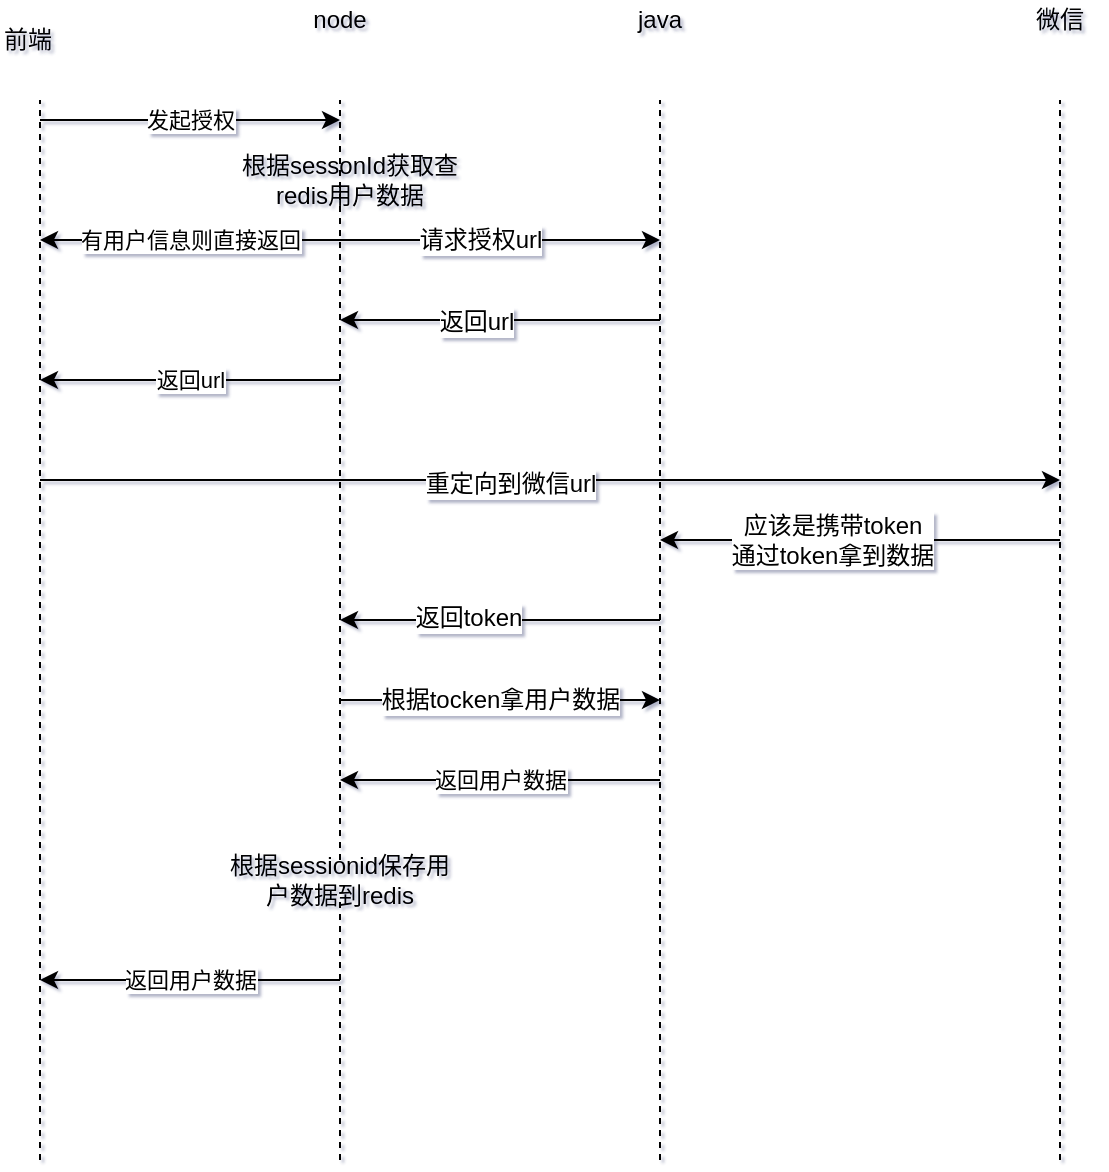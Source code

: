<mxfile version="11.3.0" type="github" pages="1"><diagram id="wIfdWloKgq8y6SC2aOEx" name="第 1 页"><mxGraphModel dx="1024" dy="534" grid="1" gridSize="10" guides="1" tooltips="1" connect="1" arrows="1" fold="1" page="1" pageScale="1" pageWidth="827" pageHeight="1169" background="#ffffff" math="0" shadow="1"><root><mxCell id="0"/><mxCell id="1" parent="0"/><mxCell id="MqMEeQIGeXdiOwEbMDZg-1" value="" style="endArrow=none;dashed=1;html=1;" parent="1" edge="1"><mxGeometry width="50" height="50" relative="1" as="geometry"><mxPoint x="170" y="610" as="sourcePoint"/><mxPoint x="170" y="80" as="targetPoint"/></mxGeometry></mxCell><mxCell id="MqMEeQIGeXdiOwEbMDZg-2" value="" style="endArrow=none;dashed=1;html=1;" parent="1" edge="1" source="MqMEeQIGeXdiOwEbMDZg-28"><mxGeometry width="50" height="50" relative="1" as="geometry"><mxPoint x="320" y="610" as="sourcePoint"/><mxPoint x="320" y="80" as="targetPoint"/></mxGeometry></mxCell><mxCell id="MqMEeQIGeXdiOwEbMDZg-3" value="" style="endArrow=none;dashed=1;html=1;" parent="1" edge="1"><mxGeometry width="50" height="50" relative="1" as="geometry"><mxPoint x="480" y="610" as="sourcePoint"/><mxPoint x="480" y="80" as="targetPoint"/></mxGeometry></mxCell><mxCell id="MqMEeQIGeXdiOwEbMDZg-4" value="" style="endArrow=none;dashed=1;html=1;" parent="1" edge="1"><mxGeometry width="50" height="50" relative="1" as="geometry"><mxPoint x="680" y="610" as="sourcePoint"/><mxPoint x="680" y="80" as="targetPoint"/></mxGeometry></mxCell><mxCell id="MqMEeQIGeXdiOwEbMDZg-5" value="前端" style="text;html=1;resizable=0;points=[];autosize=1;align=left;verticalAlign=top;spacingTop=-4;" parent="1" vertex="1"><mxGeometry x="150" y="40" width="40" height="20" as="geometry"/></mxCell><mxCell id="MqMEeQIGeXdiOwEbMDZg-6" value="java" style="text;html=1;strokeColor=none;fillColor=none;align=center;verticalAlign=middle;whiteSpace=wrap;rounded=0;" parent="1" vertex="1"><mxGeometry x="460" y="30" width="40" height="20" as="geometry"/></mxCell><mxCell id="MqMEeQIGeXdiOwEbMDZg-7" value="node" style="text;html=1;strokeColor=none;fillColor=none;align=center;verticalAlign=middle;whiteSpace=wrap;rounded=0;" parent="1" vertex="1"><mxGeometry x="300" y="30" width="40" height="20" as="geometry"/></mxCell><mxCell id="MqMEeQIGeXdiOwEbMDZg-9" value="微信" style="text;html=1;strokeColor=none;fillColor=none;align=center;verticalAlign=middle;whiteSpace=wrap;rounded=0;" parent="1" vertex="1"><mxGeometry x="660" y="30" width="40" height="20" as="geometry"/></mxCell><mxCell id="MqMEeQIGeXdiOwEbMDZg-11" value="发起授权" style="endArrow=classic;html=1;" parent="1" edge="1"><mxGeometry width="50" height="50" relative="1" as="geometry"><mxPoint x="170" y="90" as="sourcePoint"/><mxPoint x="320" y="90" as="targetPoint"/></mxGeometry></mxCell><mxCell id="MqMEeQIGeXdiOwEbMDZg-12" value="有用户信息则直接返回" style="endArrow=classic;html=1;" parent="1" edge="1"><mxGeometry width="50" height="50" relative="1" as="geometry"><mxPoint x="320" y="150" as="sourcePoint"/><mxPoint x="170" y="150" as="targetPoint"/></mxGeometry></mxCell><mxCell id="MqMEeQIGeXdiOwEbMDZg-13" value="" style="endArrow=classic;html=1;" parent="1" edge="1"><mxGeometry width="50" height="50" relative="1" as="geometry"><mxPoint x="320" y="150" as="sourcePoint"/><mxPoint x="480" y="150" as="targetPoint"/></mxGeometry></mxCell><mxCell id="MqMEeQIGeXdiOwEbMDZg-15" value="请求授权url" style="text;html=1;resizable=0;points=[];align=center;verticalAlign=middle;labelBackgroundColor=#ffffff;" parent="MqMEeQIGeXdiOwEbMDZg-13" vertex="1" connectable="0"><mxGeometry x="0.375" relative="1" as="geometry"><mxPoint x="-40" as="offset"/></mxGeometry></mxCell><mxCell id="MqMEeQIGeXdiOwEbMDZg-14" value="根据sessonId获取查redis用户数据" style="text;html=1;strokeColor=none;fillColor=none;align=center;verticalAlign=middle;whiteSpace=wrap;rounded=0;" parent="1" vertex="1"><mxGeometry x="260" y="110" width="130" height="20" as="geometry"/></mxCell><mxCell id="MqMEeQIGeXdiOwEbMDZg-16" value="" style="endArrow=classic;html=1;" parent="1" edge="1"><mxGeometry width="50" height="50" relative="1" as="geometry"><mxPoint x="480" y="190" as="sourcePoint"/><mxPoint x="320" y="190" as="targetPoint"/></mxGeometry></mxCell><mxCell id="MqMEeQIGeXdiOwEbMDZg-17" value="返回url" style="text;html=1;resizable=0;points=[];align=center;verticalAlign=middle;labelBackgroundColor=#ffffff;" parent="MqMEeQIGeXdiOwEbMDZg-16" vertex="1" connectable="0"><mxGeometry x="0.15" y="1" relative="1" as="geometry"><mxPoint as="offset"/></mxGeometry></mxCell><mxCell id="MqMEeQIGeXdiOwEbMDZg-25" value="" style="endArrow=classic;html=1;" parent="1" edge="1"><mxGeometry width="50" height="50" relative="1" as="geometry"><mxPoint x="320" y="380" as="sourcePoint"/><mxPoint x="480" y="380" as="targetPoint"/></mxGeometry></mxCell><mxCell id="MqMEeQIGeXdiOwEbMDZg-26" value="根据tocken拿用户数据" style="text;html=1;resizable=0;points=[];align=center;verticalAlign=middle;labelBackgroundColor=#ffffff;" parent="MqMEeQIGeXdiOwEbMDZg-25" vertex="1" connectable="0"><mxGeometry x="-0.175" y="1" relative="1" as="geometry"><mxPoint x="14" y="1" as="offset"/></mxGeometry></mxCell><mxCell id="MqMEeQIGeXdiOwEbMDZg-27" value="返回用户数据" style="endArrow=classic;html=1;" parent="1" edge="1"><mxGeometry width="50" height="50" relative="1" as="geometry"><mxPoint x="480" y="420" as="sourcePoint"/><mxPoint x="320" y="420" as="targetPoint"/></mxGeometry></mxCell><mxCell id="MqMEeQIGeXdiOwEbMDZg-29" value="返回用户数据" style="endArrow=classic;html=1;" parent="1" edge="1"><mxGeometry width="50" height="50" relative="1" as="geometry"><mxPoint x="320" y="520" as="sourcePoint"/><mxPoint x="170" y="520" as="targetPoint"/></mxGeometry></mxCell><mxCell id="r-9xoEtYLE-O2EIXflFb-1" value="返回url" style="endArrow=classic;html=1;" edge="1" parent="1"><mxGeometry width="50" height="50" relative="1" as="geometry"><mxPoint x="320" y="220" as="sourcePoint"/><mxPoint x="170" y="220" as="targetPoint"/></mxGeometry></mxCell><mxCell id="r-9xoEtYLE-O2EIXflFb-3" value="" style="endArrow=classic;html=1;" edge="1" parent="1"><mxGeometry width="50" height="50" relative="1" as="geometry"><mxPoint x="170" y="270" as="sourcePoint"/><mxPoint x="680" y="270" as="targetPoint"/></mxGeometry></mxCell><mxCell id="r-9xoEtYLE-O2EIXflFb-5" value="&lt;span style=&quot;font-family: &amp;#34;helvetica&amp;#34; , &amp;#34;arial&amp;#34; , sans-serif ; font-size: 0px ; background-color: rgb(248 , 249 , 250)&quot;&gt;%3CmxGraphModel%3E%3Croot%3E%3CmxCell%20id%3D%220%22%2F%3E%3CmxCell%20id%3D%221%22%20parent%3D%220%22%2F%3E%3CmxCell%20id%3D%222%22%20value%3D%22%E9%87%8D%E5%AE%9A%E5%90%91%22%20style%3D%22text%3Bhtml%3D1%3BstrokeColor%3Dnone%3BfillColor%3Dnone%3Balign%3Dcenter%3BverticalAlign%3Dmiddle%3BwhiteSpace%3Dwrap%3Brounded%3D0%3B%22%20vertex%3D%221%22%20parent%3D%221%22%3E%3CmxGeometry%20x%3D%22300%22%20y%3D%22230%22%20width%3D%2240%22%20height%3D%2220%22%20as%3D%22geometry%22%2F%3E%3C%2FmxCell%3E%3C%2Froot%3E%3C%2FmxGraphModel%3E&lt;/span&gt;" style="text;html=1;resizable=0;points=[];align=center;verticalAlign=middle;labelBackgroundColor=#ffffff;" vertex="1" connectable="0" parent="r-9xoEtYLE-O2EIXflFb-3"><mxGeometry x="-0.041" y="3" relative="1" as="geometry"><mxPoint as="offset"/></mxGeometry></mxCell><mxCell id="r-9xoEtYLE-O2EIXflFb-6" value="&lt;span style=&quot;font-family: &amp;#34;helvetica&amp;#34; , &amp;#34;arial&amp;#34; , sans-serif ; font-size: 0px ; background-color: rgb(248 , 249 , 250)&quot;&gt;%3CmxGraphModel%3E%3Croot%3E%3CmxCell%20id%3D%220%22%2F%3E%3CmxCell%20id%3D%221%22%20parent%3D%220%22%2F%3E%3CmxCell%20id%3D%222%22%20value%3D%22%E9%87%8D%E5%AE%9A%E5%90%91%22%20style%3D%22text%3Bhtml%3D1%3BstrokeColor%3Dnone%3BfillColor%3Dnone%3Balign%3Dcenter%3BverticalAlign%3Dmiddle%3BwhiteSpace%3Dwrap%3Brounded%3D0%3B%22%20vertex%3D%221%22%20parent%3D%221%22%3E%3CmxGeometry%20x%3D%22300%22%20y%3D%22230%22%20width%3D%2240%22%20height%3D%2220%22%20as%3D%22geometry%22%2F%3E%3C%2FmxCell%3E%3C%2Froot%3E%3C%2FmxGraphModel%3E&lt;/span&gt;&lt;span style=&quot;font-family: &amp;#34;helvetica&amp;#34; , &amp;#34;arial&amp;#34; , sans-serif ; font-size: 0px ; background-color: rgb(248 , 249 , 250)&quot;&gt;%3CmxGraphModel%3E%3Croot%3E%3CmxCell%20id%3D%220%22%2F%3E%3CmxCell%20id%3D%221%22%20parent%3D%220%22%2F%3E%3CmxCell%20id%3D%222%22%20value%3D%22%E9%87%8D%E5%AE%9A%E5%90%91%22%20style%3D%22text%3Bhtml%3D1%3BstrokeColor%3Dnone%3BfillColor%3Dnone%3Balign%3Dcenter%3BverticalAlign%3Dmiddle%3BwhiteSpace%3Dwrap%3Brounded%3D0%3B%22%20vertex%3D%221%22%20parent%3D%221%22%3E%3CmxGeometry%20x%3D%22300%22%20y%3D%22230%22%20width%3D%2240%22%20height%3D%2220%22%20as%3D%22geometry%22%2F%3E%3C%2FmxCell%3E%3C%2Froot%3E%3C%2FmxGraphModel%3E&lt;/span&gt;" style="text;html=1;resizable=0;points=[];align=center;verticalAlign=middle;labelBackgroundColor=#ffffff;" vertex="1" connectable="0" parent="r-9xoEtYLE-O2EIXflFb-3"><mxGeometry x="-0.057" y="1" relative="1" as="geometry"><mxPoint as="offset"/></mxGeometry></mxCell><mxCell id="r-9xoEtYLE-O2EIXflFb-7" value="重定向到微信url" style="text;html=1;resizable=0;points=[];align=center;verticalAlign=middle;labelBackgroundColor=#ffffff;" vertex="1" connectable="0" parent="r-9xoEtYLE-O2EIXflFb-3"><mxGeometry x="-0.08" y="-2" relative="1" as="geometry"><mxPoint as="offset"/></mxGeometry></mxCell><mxCell id="r-9xoEtYLE-O2EIXflFb-4" value="" style="endArrow=classic;html=1;" edge="1" parent="1"><mxGeometry width="50" height="50" relative="1" as="geometry"><mxPoint x="680" y="300" as="sourcePoint"/><mxPoint x="480" y="300" as="targetPoint"/></mxGeometry></mxCell><mxCell id="r-9xoEtYLE-O2EIXflFb-8" value="应该是携带token&lt;br&gt;通过token拿到数据" style="text;html=1;resizable=0;points=[];align=center;verticalAlign=middle;labelBackgroundColor=#ffffff;" vertex="1" connectable="0" parent="r-9xoEtYLE-O2EIXflFb-4"><mxGeometry x="0.144" relative="1" as="geometry"><mxPoint as="offset"/></mxGeometry></mxCell><mxCell id="r-9xoEtYLE-O2EIXflFb-9" value="" style="endArrow=classic;html=1;" edge="1" parent="1"><mxGeometry width="50" height="50" relative="1" as="geometry"><mxPoint x="480" y="340" as="sourcePoint"/><mxPoint x="320" y="340" as="targetPoint"/></mxGeometry></mxCell><mxCell id="r-9xoEtYLE-O2EIXflFb-10" value="返回token" style="text;html=1;resizable=0;points=[];align=center;verticalAlign=middle;labelBackgroundColor=#ffffff;" vertex="1" connectable="0" parent="r-9xoEtYLE-O2EIXflFb-9"><mxGeometry x="0.205" y="-1" relative="1" as="geometry"><mxPoint as="offset"/></mxGeometry></mxCell><mxCell id="MqMEeQIGeXdiOwEbMDZg-28" value="根据sessionid保存用户数据到redis" style="text;html=1;strokeColor=none;fillColor=none;align=center;verticalAlign=middle;whiteSpace=wrap;rounded=0;" parent="1" vertex="1"><mxGeometry x="260" y="460" width="120" height="20" as="geometry"/></mxCell><mxCell id="r-9xoEtYLE-O2EIXflFb-11" value="" style="endArrow=none;dashed=1;html=1;" edge="1" parent="1" target="MqMEeQIGeXdiOwEbMDZg-28"><mxGeometry width="50" height="50" relative="1" as="geometry"><mxPoint x="320" y="610" as="sourcePoint"/><mxPoint x="320" y="80" as="targetPoint"/></mxGeometry></mxCell></root></mxGraphModel></diagram></mxfile>